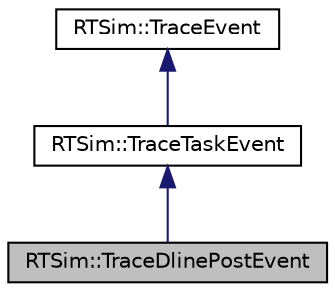 digraph "RTSim::TraceDlinePostEvent"
{
  edge [fontname="Helvetica",fontsize="10",labelfontname="Helvetica",labelfontsize="10"];
  node [fontname="Helvetica",fontsize="10",shape=record];
  Node0 [label="RTSim::TraceDlinePostEvent",height=0.2,width=0.4,color="black", fillcolor="grey75", style="filled", fontcolor="black"];
  Node1 -> Node0 [dir="back",color="midnightblue",fontsize="10",style="solid",fontname="Helvetica"];
  Node1 [label="RTSim::TraceTaskEvent",height=0.2,width=0.4,color="black", fillcolor="white", style="filled",URL="$classRTSim_1_1TraceTaskEvent.html"];
  Node2 -> Node1 [dir="back",color="midnightblue",fontsize="10",style="solid",fontname="Helvetica"];
  Node2 [label="RTSim::TraceEvent",height=0.2,width=0.4,color="black", fillcolor="white", style="filled",URL="$classRTSim_1_1TraceEvent.html"];
}
